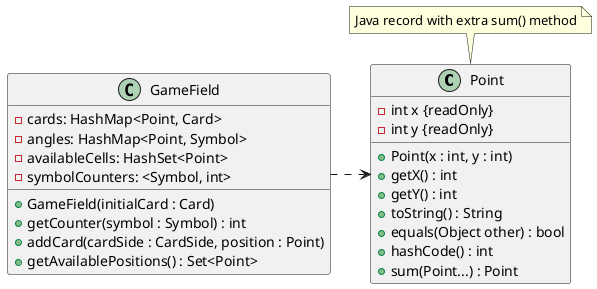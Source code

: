 @startuml
skinparam nodesep 40
skinparam ranksep 30
!startsub GAMEFIELD
class Point
{
    - int x {readOnly}
    - int y {readOnly}
    + Point(x : int, y : int)
    + getX() : int
    + getY() : int
    + toString() : String
    + equals(Object other) : bool
    + hashCode() : int
    + sum(Point...) : Point
}

note "Java record with extra sum() method" as N1
N1 .. Point

class GameField{
    - cards: HashMap<Point, Card>
    - angles: HashMap<Point, Symbol>
    - availableCells: HashSet<Point>
    - symbolCounters: <Symbol, int>

    + GameField(initialCard : Card)
    + getCounter(symbol : Symbol) : int
    + addCard(cardSide : CardSide, position : Point)
    + getAvailablePositions() : Set<Point>
}
GameField .r..> Point
!endsub



@enduml